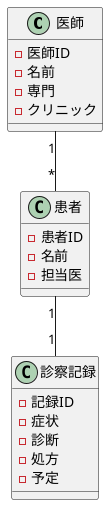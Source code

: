 @startuml 演習3-2
class 医師{
- 医師ID
- 名前
- 専門
- クリニック
}
class 患者{
- 患者ID
- 名前
- 担当医
}
class 診察記録{
- 記録ID
- 症状
- 診断
- 処方
- 予定
}
医師 "1"--"*" 患者
患者 "1"--"1" 診察記録
@enduml